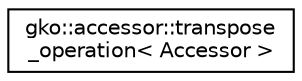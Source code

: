 digraph "Graphical Class Hierarchy"
{
 // INTERACTIVE_SVG=YES
  edge [fontname="Helvetica",fontsize="10",labelfontname="Helvetica",labelfontsize="10"];
  node [fontname="Helvetica",fontsize="10",shape=record];
  rankdir="LR";
  Node1 [label="gko::accessor::transpose\l_operation\< Accessor \>",height=0.2,width=0.4,color="black", fillcolor="white", style="filled",URL="$structgko_1_1accessor_1_1transpose__operation.html"];
}

